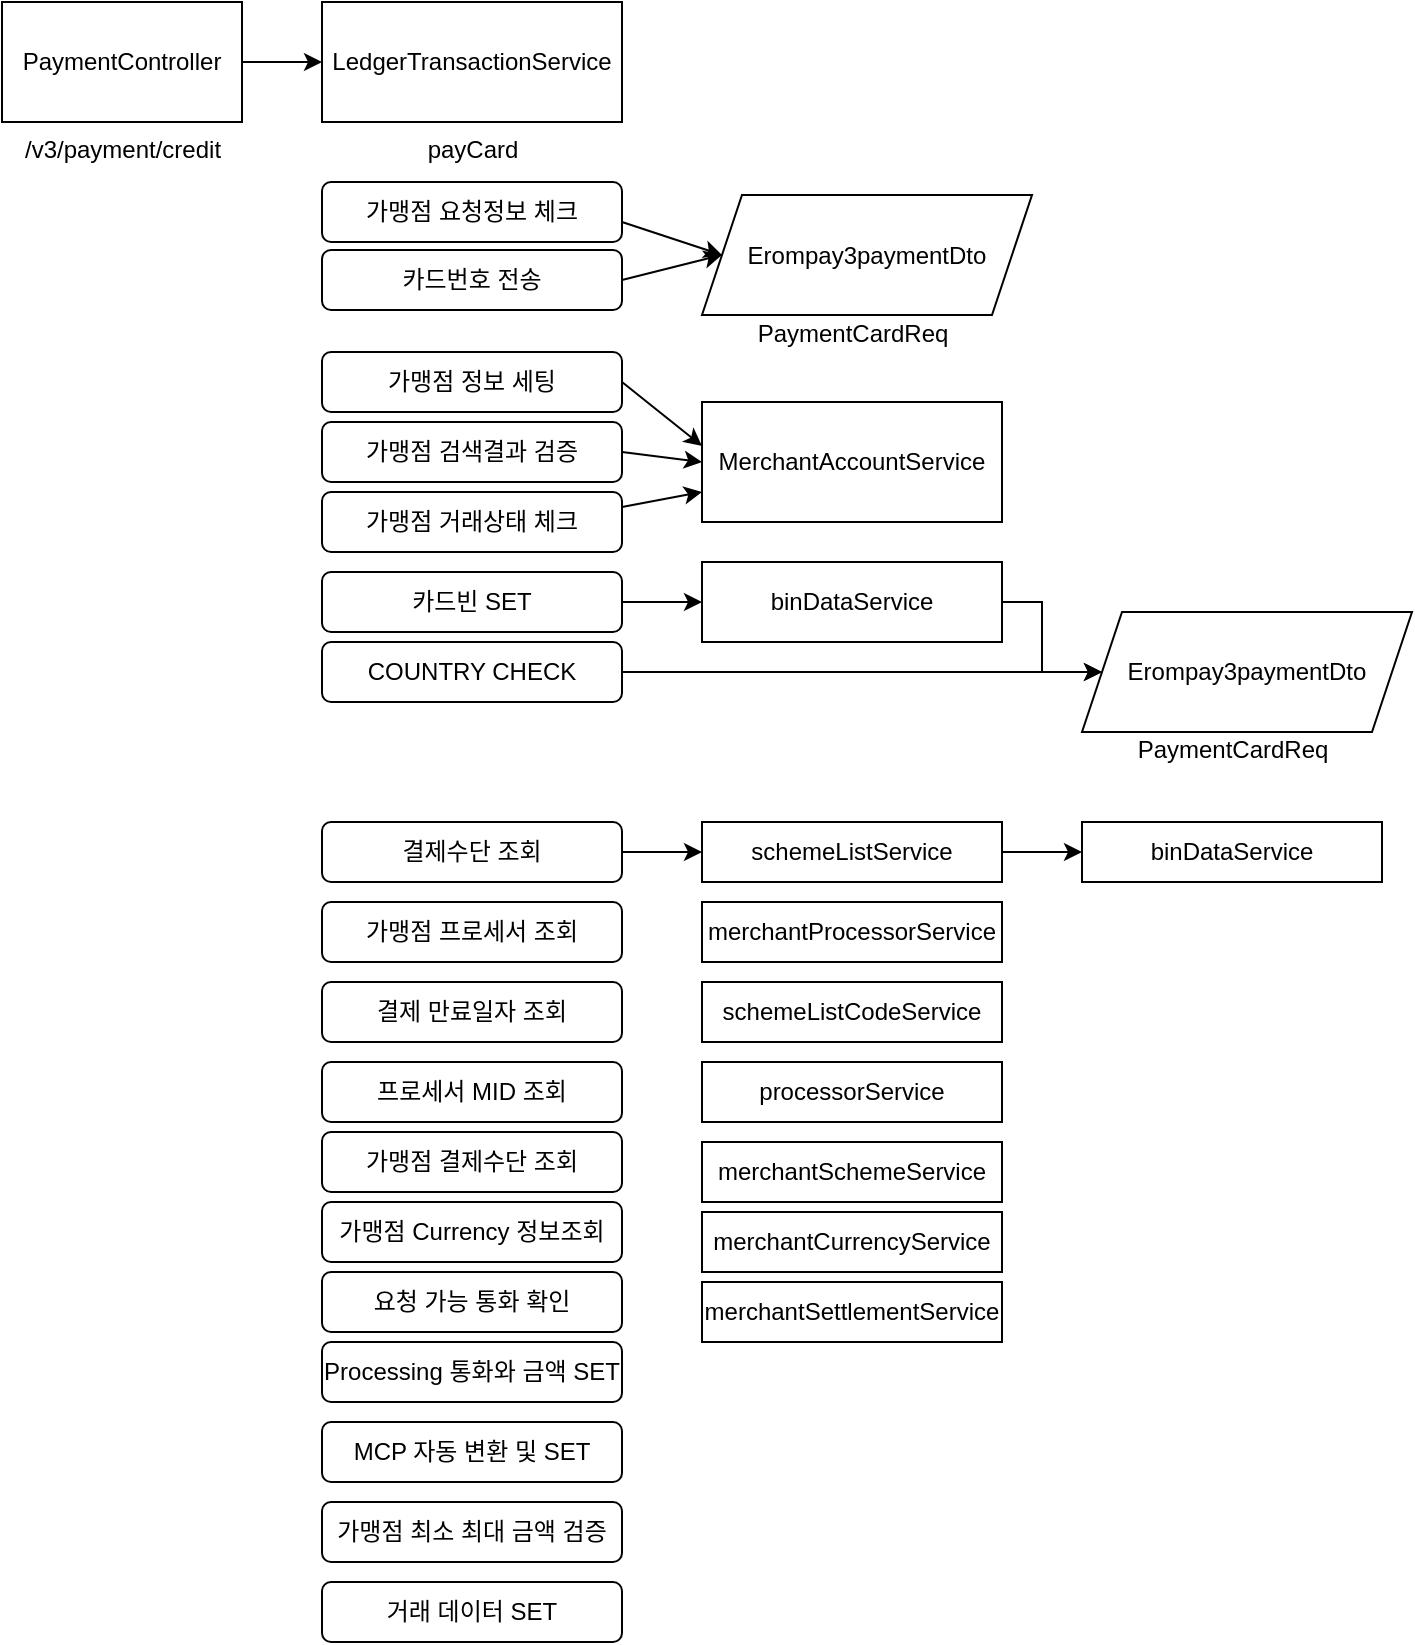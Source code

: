 <mxfile version="20.5.3" type="github">
  <diagram id="C5RBs43oDa-KdzZeNtuy" name="Page-1">
    <mxGraphModel dx="1422" dy="794" grid="1" gridSize="10" guides="1" tooltips="1" connect="1" arrows="1" fold="1" page="1" pageScale="1" pageWidth="827" pageHeight="1169" math="0" shadow="0">
      <root>
        <mxCell id="WIyWlLk6GJQsqaUBKTNV-0" />
        <mxCell id="WIyWlLk6GJQsqaUBKTNV-1" parent="WIyWlLk6GJQsqaUBKTNV-0" />
        <mxCell id="VQeY1ZyDB1w77uvYQ3KY-0" value="PaymentController" style="rounded=0;whiteSpace=wrap;html=1;" vertex="1" parent="WIyWlLk6GJQsqaUBKTNV-1">
          <mxGeometry x="20" y="40" width="120" height="60" as="geometry" />
        </mxCell>
        <mxCell id="VQeY1ZyDB1w77uvYQ3KY-1" value="&lt;span style=&quot;font-weight: normal;&quot;&gt;&lt;font style=&quot;font-size: 12px;&quot;&gt;/v3/payment/credit&lt;/font&gt;&lt;/span&gt;" style="text;strokeColor=none;fillColor=none;html=1;fontSize=24;fontStyle=1;verticalAlign=middle;align=center;" vertex="1" parent="WIyWlLk6GJQsqaUBKTNV-1">
          <mxGeometry x="30" y="90" width="100" height="40" as="geometry" />
        </mxCell>
        <mxCell id="VQeY1ZyDB1w77uvYQ3KY-2" value="" style="endArrow=classic;html=1;rounded=0;fontSize=12;" edge="1" parent="WIyWlLk6GJQsqaUBKTNV-1">
          <mxGeometry width="50" height="50" relative="1" as="geometry">
            <mxPoint x="140" y="70" as="sourcePoint" />
            <mxPoint x="180" y="70" as="targetPoint" />
          </mxGeometry>
        </mxCell>
        <mxCell id="VQeY1ZyDB1w77uvYQ3KY-3" value="LedgerTransactionService" style="rounded=0;whiteSpace=wrap;html=1;fontSize=12;" vertex="1" parent="WIyWlLk6GJQsqaUBKTNV-1">
          <mxGeometry x="180" y="40" width="150" height="60" as="geometry" />
        </mxCell>
        <mxCell id="VQeY1ZyDB1w77uvYQ3KY-4" value="&lt;span style=&quot;font-weight: normal;&quot;&gt;&lt;font style=&quot;font-size: 12px;&quot;&gt;payCard&lt;/font&gt;&lt;/span&gt;" style="text;strokeColor=none;fillColor=none;html=1;fontSize=24;fontStyle=1;verticalAlign=middle;align=center;" vertex="1" parent="WIyWlLk6GJQsqaUBKTNV-1">
          <mxGeometry x="205" y="90" width="100" height="40" as="geometry" />
        </mxCell>
        <mxCell id="VQeY1ZyDB1w77uvYQ3KY-6" value="가맹점 요청정보 체크" style="rounded=1;whiteSpace=wrap;html=1;fontSize=12;" vertex="1" parent="WIyWlLk6GJQsqaUBKTNV-1">
          <mxGeometry x="180" y="130" width="150" height="30" as="geometry" />
        </mxCell>
        <mxCell id="VQeY1ZyDB1w77uvYQ3KY-7" value="카드번호 전송" style="rounded=1;whiteSpace=wrap;html=1;fontSize=12;" vertex="1" parent="WIyWlLk6GJQsqaUBKTNV-1">
          <mxGeometry x="180" y="164" width="150" height="30" as="geometry" />
        </mxCell>
        <mxCell id="VQeY1ZyDB1w77uvYQ3KY-24" value="" style="edgeStyle=orthogonalEdgeStyle;rounded=0;orthogonalLoop=1;jettySize=auto;html=1;fontSize=12;" edge="1" parent="WIyWlLk6GJQsqaUBKTNV-1" source="VQeY1ZyDB1w77uvYQ3KY-8" target="VQeY1ZyDB1w77uvYQ3KY-23">
          <mxGeometry relative="1" as="geometry" />
        </mxCell>
        <mxCell id="VQeY1ZyDB1w77uvYQ3KY-8" value="카드빈 SET" style="rounded=1;whiteSpace=wrap;html=1;fontSize=12;" vertex="1" parent="WIyWlLk6GJQsqaUBKTNV-1">
          <mxGeometry x="180" y="325" width="150" height="30" as="geometry" />
        </mxCell>
        <mxCell id="VQeY1ZyDB1w77uvYQ3KY-62" style="edgeStyle=orthogonalEdgeStyle;rounded=0;orthogonalLoop=1;jettySize=auto;html=1;exitX=1;exitY=0.5;exitDx=0;exitDy=0;fontSize=12;" edge="1" parent="WIyWlLk6GJQsqaUBKTNV-1" source="VQeY1ZyDB1w77uvYQ3KY-9" target="VQeY1ZyDB1w77uvYQ3KY-61">
          <mxGeometry relative="1" as="geometry" />
        </mxCell>
        <mxCell id="VQeY1ZyDB1w77uvYQ3KY-9" value="COUNTRY CHECK" style="rounded=1;whiteSpace=wrap;html=1;fontSize=12;" vertex="1" parent="WIyWlLk6GJQsqaUBKTNV-1">
          <mxGeometry x="180" y="360" width="150" height="30" as="geometry" />
        </mxCell>
        <mxCell id="VQeY1ZyDB1w77uvYQ3KY-11" value="" style="endArrow=classic;html=1;rounded=0;fontSize=12;entryX=0;entryY=0.5;entryDx=0;entryDy=0;" edge="1" parent="WIyWlLk6GJQsqaUBKTNV-1" target="VQeY1ZyDB1w77uvYQ3KY-57">
          <mxGeometry width="50" height="50" relative="1" as="geometry">
            <mxPoint x="330" y="150" as="sourcePoint" />
            <mxPoint x="370" y="160" as="targetPoint" />
          </mxGeometry>
        </mxCell>
        <mxCell id="VQeY1ZyDB1w77uvYQ3KY-14" value="" style="endArrow=classic;html=1;rounded=0;fontSize=12;exitX=1;exitY=0.5;exitDx=0;exitDy=0;entryX=0;entryY=0.5;entryDx=0;entryDy=0;" edge="1" parent="WIyWlLk6GJQsqaUBKTNV-1" source="VQeY1ZyDB1w77uvYQ3KY-7" target="VQeY1ZyDB1w77uvYQ3KY-57">
          <mxGeometry width="50" height="50" relative="1" as="geometry">
            <mxPoint x="390" y="430" as="sourcePoint" />
            <mxPoint x="370" y="162" as="targetPoint" />
          </mxGeometry>
        </mxCell>
        <mxCell id="VQeY1ZyDB1w77uvYQ3KY-16" value="가맹점 정보 세팅" style="rounded=1;whiteSpace=wrap;html=1;fontSize=12;" vertex="1" parent="WIyWlLk6GJQsqaUBKTNV-1">
          <mxGeometry x="180" y="215" width="150" height="30" as="geometry" />
        </mxCell>
        <mxCell id="VQeY1ZyDB1w77uvYQ3KY-17" value="가맹점 검색결과 검증" style="rounded=1;whiteSpace=wrap;html=1;fontSize=12;" vertex="1" parent="WIyWlLk6GJQsqaUBKTNV-1">
          <mxGeometry x="180" y="250" width="150" height="30" as="geometry" />
        </mxCell>
        <mxCell id="VQeY1ZyDB1w77uvYQ3KY-18" value="가맹점 거래상태 체크" style="rounded=1;whiteSpace=wrap;html=1;fontSize=12;" vertex="1" parent="WIyWlLk6GJQsqaUBKTNV-1">
          <mxGeometry x="180" y="285" width="150" height="30" as="geometry" />
        </mxCell>
        <mxCell id="VQeY1ZyDB1w77uvYQ3KY-19" value="MerchantAccountService" style="rounded=0;whiteSpace=wrap;html=1;fontSize=12;" vertex="1" parent="WIyWlLk6GJQsqaUBKTNV-1">
          <mxGeometry x="370" y="240" width="150" height="60" as="geometry" />
        </mxCell>
        <mxCell id="VQeY1ZyDB1w77uvYQ3KY-20" value="" style="endArrow=classic;html=1;rounded=0;fontSize=12;exitX=1;exitY=0.5;exitDx=0;exitDy=0;entryX=0;entryY=0.367;entryDx=0;entryDy=0;entryPerimeter=0;" edge="1" parent="WIyWlLk6GJQsqaUBKTNV-1" source="VQeY1ZyDB1w77uvYQ3KY-16" target="VQeY1ZyDB1w77uvYQ3KY-19">
          <mxGeometry width="50" height="50" relative="1" as="geometry">
            <mxPoint x="390" y="350" as="sourcePoint" />
            <mxPoint x="440" y="300" as="targetPoint" />
          </mxGeometry>
        </mxCell>
        <mxCell id="VQeY1ZyDB1w77uvYQ3KY-21" value="" style="endArrow=classic;html=1;rounded=0;fontSize=12;exitX=1;exitY=0.5;exitDx=0;exitDy=0;entryX=0;entryY=0.5;entryDx=0;entryDy=0;" edge="1" parent="WIyWlLk6GJQsqaUBKTNV-1" source="VQeY1ZyDB1w77uvYQ3KY-17" target="VQeY1ZyDB1w77uvYQ3KY-19">
          <mxGeometry width="50" height="50" relative="1" as="geometry">
            <mxPoint x="390" y="350" as="sourcePoint" />
            <mxPoint x="440" y="300" as="targetPoint" />
          </mxGeometry>
        </mxCell>
        <mxCell id="VQeY1ZyDB1w77uvYQ3KY-22" value="" style="endArrow=classic;html=1;rounded=0;fontSize=12;exitX=1;exitY=0.25;exitDx=0;exitDy=0;entryX=0;entryY=0.75;entryDx=0;entryDy=0;" edge="1" parent="WIyWlLk6GJQsqaUBKTNV-1" source="VQeY1ZyDB1w77uvYQ3KY-18" target="VQeY1ZyDB1w77uvYQ3KY-19">
          <mxGeometry width="50" height="50" relative="1" as="geometry">
            <mxPoint x="330" y="305" as="sourcePoint" />
            <mxPoint x="390" y="275" as="targetPoint" />
          </mxGeometry>
        </mxCell>
        <mxCell id="VQeY1ZyDB1w77uvYQ3KY-65" style="edgeStyle=orthogonalEdgeStyle;rounded=0;orthogonalLoop=1;jettySize=auto;html=1;exitX=1;exitY=0.5;exitDx=0;exitDy=0;entryX=0;entryY=0.5;entryDx=0;entryDy=0;fontSize=12;" edge="1" parent="WIyWlLk6GJQsqaUBKTNV-1" source="VQeY1ZyDB1w77uvYQ3KY-23" target="VQeY1ZyDB1w77uvYQ3KY-61">
          <mxGeometry relative="1" as="geometry" />
        </mxCell>
        <mxCell id="VQeY1ZyDB1w77uvYQ3KY-23" value="binDataService" style="whiteSpace=wrap;html=1;fontSize=12;" vertex="1" parent="WIyWlLk6GJQsqaUBKTNV-1">
          <mxGeometry x="370" y="320" width="150" height="40" as="geometry" />
        </mxCell>
        <mxCell id="VQeY1ZyDB1w77uvYQ3KY-67" style="edgeStyle=orthogonalEdgeStyle;rounded=0;orthogonalLoop=1;jettySize=auto;html=1;exitX=1;exitY=0.5;exitDx=0;exitDy=0;entryX=0;entryY=0.5;entryDx=0;entryDy=0;fontSize=12;" edge="1" parent="WIyWlLk6GJQsqaUBKTNV-1" source="VQeY1ZyDB1w77uvYQ3KY-25" target="VQeY1ZyDB1w77uvYQ3KY-42">
          <mxGeometry relative="1" as="geometry" />
        </mxCell>
        <mxCell id="VQeY1ZyDB1w77uvYQ3KY-25" value="결제수단 조회" style="rounded=1;whiteSpace=wrap;html=1;fontSize=12;" vertex="1" parent="WIyWlLk6GJQsqaUBKTNV-1">
          <mxGeometry x="180" y="450" width="150" height="30" as="geometry" />
        </mxCell>
        <mxCell id="VQeY1ZyDB1w77uvYQ3KY-30" value="가맹점 프로세서 조회" style="rounded=1;whiteSpace=wrap;html=1;fontSize=12;" vertex="1" parent="WIyWlLk6GJQsqaUBKTNV-1">
          <mxGeometry x="180" y="490" width="150" height="30" as="geometry" />
        </mxCell>
        <mxCell id="VQeY1ZyDB1w77uvYQ3KY-31" value="결제 만료일자 조회" style="rounded=1;whiteSpace=wrap;html=1;fontSize=12;" vertex="1" parent="WIyWlLk6GJQsqaUBKTNV-1">
          <mxGeometry x="180" y="530" width="150" height="30" as="geometry" />
        </mxCell>
        <mxCell id="VQeY1ZyDB1w77uvYQ3KY-32" value="프로세서 MID 조회" style="rounded=1;whiteSpace=wrap;html=1;fontSize=12;" vertex="1" parent="WIyWlLk6GJQsqaUBKTNV-1">
          <mxGeometry x="180" y="570" width="150" height="30" as="geometry" />
        </mxCell>
        <mxCell id="VQeY1ZyDB1w77uvYQ3KY-33" value="가맹점 결제수단 조회" style="rounded=1;whiteSpace=wrap;html=1;fontSize=12;" vertex="1" parent="WIyWlLk6GJQsqaUBKTNV-1">
          <mxGeometry x="180" y="605" width="150" height="30" as="geometry" />
        </mxCell>
        <mxCell id="VQeY1ZyDB1w77uvYQ3KY-34" value="가맹점 Currency 정보조회" style="rounded=1;whiteSpace=wrap;html=1;fontSize=12;" vertex="1" parent="WIyWlLk6GJQsqaUBKTNV-1">
          <mxGeometry x="180" y="640" width="150" height="30" as="geometry" />
        </mxCell>
        <mxCell id="VQeY1ZyDB1w77uvYQ3KY-35" value="요청 가능 통화 확인" style="rounded=1;whiteSpace=wrap;html=1;fontSize=12;" vertex="1" parent="WIyWlLk6GJQsqaUBKTNV-1">
          <mxGeometry x="180" y="675" width="150" height="30" as="geometry" />
        </mxCell>
        <mxCell id="VQeY1ZyDB1w77uvYQ3KY-36" value="Processing 통화와 금액 SET" style="rounded=1;whiteSpace=wrap;html=1;fontSize=12;" vertex="1" parent="WIyWlLk6GJQsqaUBKTNV-1">
          <mxGeometry x="180" y="710" width="150" height="30" as="geometry" />
        </mxCell>
        <mxCell id="VQeY1ZyDB1w77uvYQ3KY-39" value="MCP 자동 변환 및 SET" style="rounded=1;whiteSpace=wrap;html=1;fontSize=12;" vertex="1" parent="WIyWlLk6GJQsqaUBKTNV-1">
          <mxGeometry x="180" y="750" width="150" height="30" as="geometry" />
        </mxCell>
        <mxCell id="VQeY1ZyDB1w77uvYQ3KY-40" value="가맹점 최소 최대 금액 검증" style="rounded=1;whiteSpace=wrap;html=1;fontSize=12;" vertex="1" parent="WIyWlLk6GJQsqaUBKTNV-1">
          <mxGeometry x="180" y="790" width="150" height="30" as="geometry" />
        </mxCell>
        <mxCell id="VQeY1ZyDB1w77uvYQ3KY-41" value="거래 데이터 SET" style="rounded=1;whiteSpace=wrap;html=1;fontSize=12;" vertex="1" parent="WIyWlLk6GJQsqaUBKTNV-1">
          <mxGeometry x="180" y="830" width="150" height="30" as="geometry" />
        </mxCell>
        <mxCell id="VQeY1ZyDB1w77uvYQ3KY-69" style="edgeStyle=orthogonalEdgeStyle;rounded=0;orthogonalLoop=1;jettySize=auto;html=1;exitX=1;exitY=0.5;exitDx=0;exitDy=0;entryX=0;entryY=0.5;entryDx=0;entryDy=0;fontSize=12;" edge="1" parent="WIyWlLk6GJQsqaUBKTNV-1" source="VQeY1ZyDB1w77uvYQ3KY-42" target="VQeY1ZyDB1w77uvYQ3KY-66">
          <mxGeometry relative="1" as="geometry" />
        </mxCell>
        <mxCell id="VQeY1ZyDB1w77uvYQ3KY-42" value="schemeListService" style="whiteSpace=wrap;html=1;fontSize=12;" vertex="1" parent="WIyWlLk6GJQsqaUBKTNV-1">
          <mxGeometry x="370" y="450" width="150" height="30" as="geometry" />
        </mxCell>
        <mxCell id="VQeY1ZyDB1w77uvYQ3KY-43" value="merchantProcessorService" style="whiteSpace=wrap;html=1;fontSize=12;" vertex="1" parent="WIyWlLk6GJQsqaUBKTNV-1">
          <mxGeometry x="370" y="490" width="150" height="30" as="geometry" />
        </mxCell>
        <mxCell id="VQeY1ZyDB1w77uvYQ3KY-44" value="schemeListCodeService" style="whiteSpace=wrap;html=1;fontSize=12;" vertex="1" parent="WIyWlLk6GJQsqaUBKTNV-1">
          <mxGeometry x="370" y="530" width="150" height="30" as="geometry" />
        </mxCell>
        <mxCell id="VQeY1ZyDB1w77uvYQ3KY-45" value="processorService" style="whiteSpace=wrap;html=1;fontSize=12;" vertex="1" parent="WIyWlLk6GJQsqaUBKTNV-1">
          <mxGeometry x="370" y="570" width="150" height="30" as="geometry" />
        </mxCell>
        <mxCell id="VQeY1ZyDB1w77uvYQ3KY-46" value="merchantSchemeService" style="whiteSpace=wrap;html=1;fontSize=12;" vertex="1" parent="WIyWlLk6GJQsqaUBKTNV-1">
          <mxGeometry x="370" y="610" width="150" height="30" as="geometry" />
        </mxCell>
        <mxCell id="VQeY1ZyDB1w77uvYQ3KY-47" value="merchantCurrencyService" style="whiteSpace=wrap;html=1;fontSize=12;" vertex="1" parent="WIyWlLk6GJQsqaUBKTNV-1">
          <mxGeometry x="370" y="645" width="150" height="30" as="geometry" />
        </mxCell>
        <mxCell id="VQeY1ZyDB1w77uvYQ3KY-48" value="merchantSettlementService" style="whiteSpace=wrap;html=1;fontSize=12;" vertex="1" parent="WIyWlLk6GJQsqaUBKTNV-1">
          <mxGeometry x="370" y="680" width="150" height="30" as="geometry" />
        </mxCell>
        <mxCell id="VQeY1ZyDB1w77uvYQ3KY-58" value="" style="group" vertex="1" connectable="0" parent="WIyWlLk6GJQsqaUBKTNV-1">
          <mxGeometry x="370" y="136.5" width="165" height="85" as="geometry" />
        </mxCell>
        <mxCell id="VQeY1ZyDB1w77uvYQ3KY-15" value="&lt;span style=&quot;font-weight: normal;&quot;&gt;&lt;font style=&quot;font-size: 12px;&quot;&gt;PaymentCardReq&lt;/font&gt;&lt;/span&gt;" style="text;strokeColor=none;fillColor=none;html=1;fontSize=24;fontStyle=1;verticalAlign=middle;align=center;movable=1;resizable=1;rotatable=1;deletable=1;editable=1;connectable=1;" vertex="1" parent="VQeY1ZyDB1w77uvYQ3KY-58">
          <mxGeometry x="25" y="45" width="100" height="40" as="geometry" />
        </mxCell>
        <mxCell id="VQeY1ZyDB1w77uvYQ3KY-57" value="Erompay3paymentDto" style="shape=parallelogram;perimeter=parallelogramPerimeter;whiteSpace=wrap;html=1;fixedSize=1;fontSize=12;movable=1;resizable=1;rotatable=1;deletable=1;editable=1;connectable=1;" vertex="1" parent="VQeY1ZyDB1w77uvYQ3KY-58">
          <mxGeometry width="165" height="60" as="geometry" />
        </mxCell>
        <mxCell id="VQeY1ZyDB1w77uvYQ3KY-59" value="" style="group" vertex="1" connectable="0" parent="WIyWlLk6GJQsqaUBKTNV-1">
          <mxGeometry x="560" y="345" width="165" height="85" as="geometry" />
        </mxCell>
        <mxCell id="VQeY1ZyDB1w77uvYQ3KY-60" value="&lt;span style=&quot;font-weight: normal;&quot;&gt;&lt;font style=&quot;font-size: 12px;&quot;&gt;PaymentCardReq&lt;/font&gt;&lt;/span&gt;" style="text;strokeColor=none;fillColor=none;html=1;fontSize=24;fontStyle=1;verticalAlign=middle;align=center;movable=1;resizable=1;rotatable=1;deletable=1;editable=1;connectable=1;" vertex="1" parent="VQeY1ZyDB1w77uvYQ3KY-59">
          <mxGeometry x="25" y="45" width="100" height="40" as="geometry" />
        </mxCell>
        <mxCell id="VQeY1ZyDB1w77uvYQ3KY-61" value="Erompay3paymentDto" style="shape=parallelogram;perimeter=parallelogramPerimeter;whiteSpace=wrap;html=1;fixedSize=1;fontSize=12;movable=1;resizable=1;rotatable=1;deletable=1;editable=1;connectable=1;" vertex="1" parent="VQeY1ZyDB1w77uvYQ3KY-59">
          <mxGeometry width="165" height="60" as="geometry" />
        </mxCell>
        <mxCell id="VQeY1ZyDB1w77uvYQ3KY-66" value="binDataService" style="whiteSpace=wrap;html=1;fontSize=12;" vertex="1" parent="WIyWlLk6GJQsqaUBKTNV-1">
          <mxGeometry x="560" y="450" width="150" height="30" as="geometry" />
        </mxCell>
      </root>
    </mxGraphModel>
  </diagram>
</mxfile>
